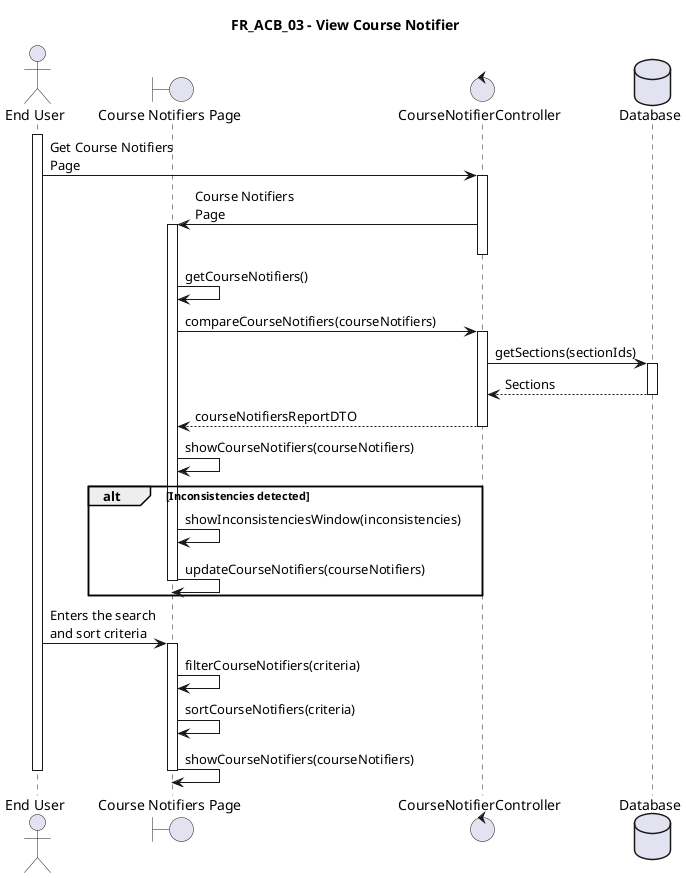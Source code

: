 @startuml FR_ACB_03
title FR_ACB_03 - View Course Notifier
skinparam maxMessageSize 125

actor "End User" as eu
boundary "Course Notifiers Page" as fe
control "CourseNotifierController" as ct
' entity "Timetable" as en
database "Database" as db

activate eu

eu -> ct ++ : Get Course Notifiers Page
ct -> fe ++-- : Course Notifiers Page
fe -> fe : getCourseNotifiers()
fe -> ct ++ : compareCourseNotifiers(courseNotifiers)
ct -> db ++ : getSections(sectionIds)
db --> ct -- : Sections
ct --> fe -- : courseNotifiersReportDTO
fe -> fe : showCourseNotifiers(courseNotifiers)

alt Inconsistencies detected
    fe -> fe : showInconsistenciesWindow(inconsistencies)
    fe -> fe : updateCourseNotifiers(courseNotifiers)
    deactivate fe
end


eu -> fe ++ : Enters the search and sort criteria
fe -> fe : filterCourseNotifiers(criteria)
fe -> fe : sortCourseNotifiers(criteria)
fe -> fe -- : showCourseNotifiers(courseNotifiers)

deactivate eu

@enduml